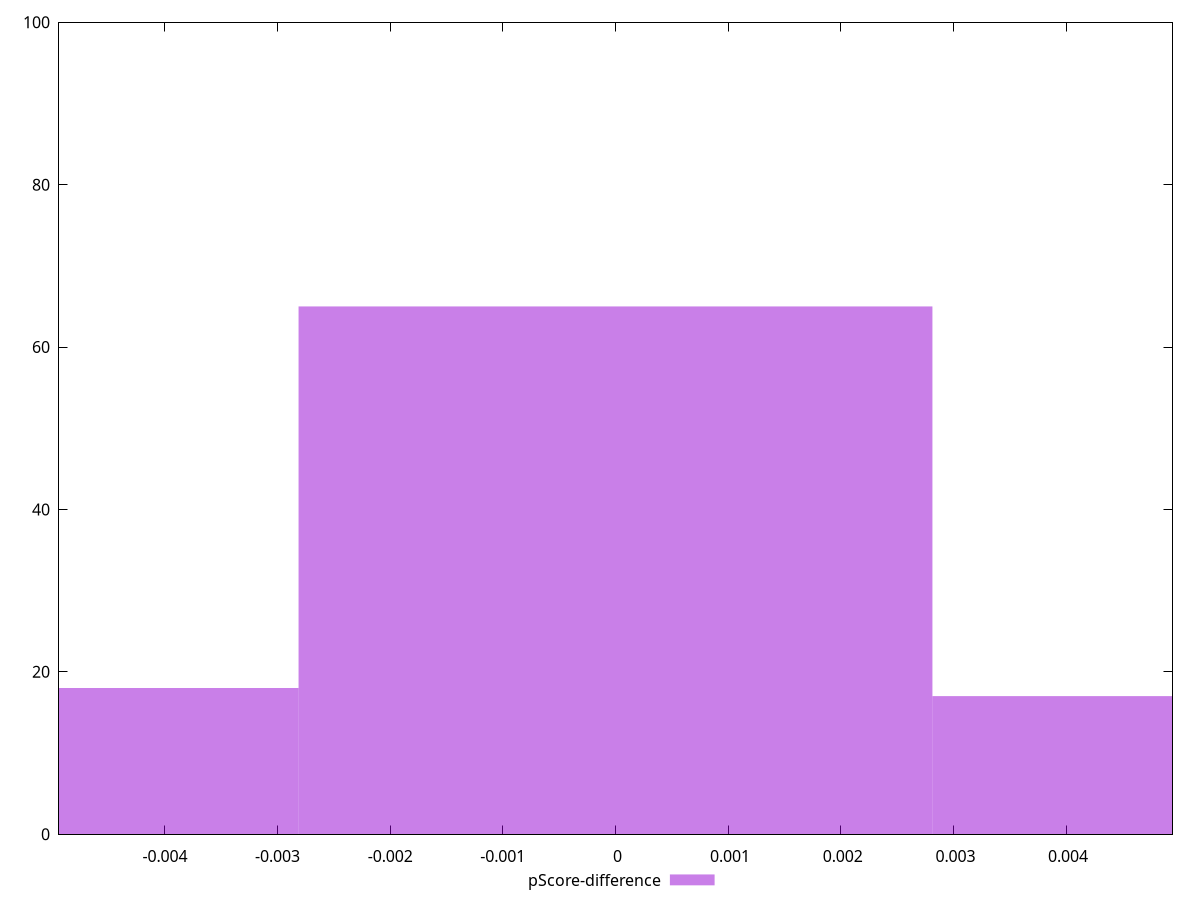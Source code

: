 reset

$pScoreDifference <<EOF
0 65
-0.005627853756358989 18
0.005627853756358989 17
EOF

set key outside below
set boxwidth 0.005627853756358989
set xrange [-0.004940855065742711:0.004945406348634274]
set yrange [0:100]
set trange [0:100]
set style fill transparent solid 0.5 noborder
set terminal svg size 640, 490 enhanced background rgb 'white'
set output "reprap/estimated-input-latency/samples/pages+cached+noexternal/pScore-difference/histogram.svg"

plot $pScoreDifference title "pScore-difference" with boxes

reset
